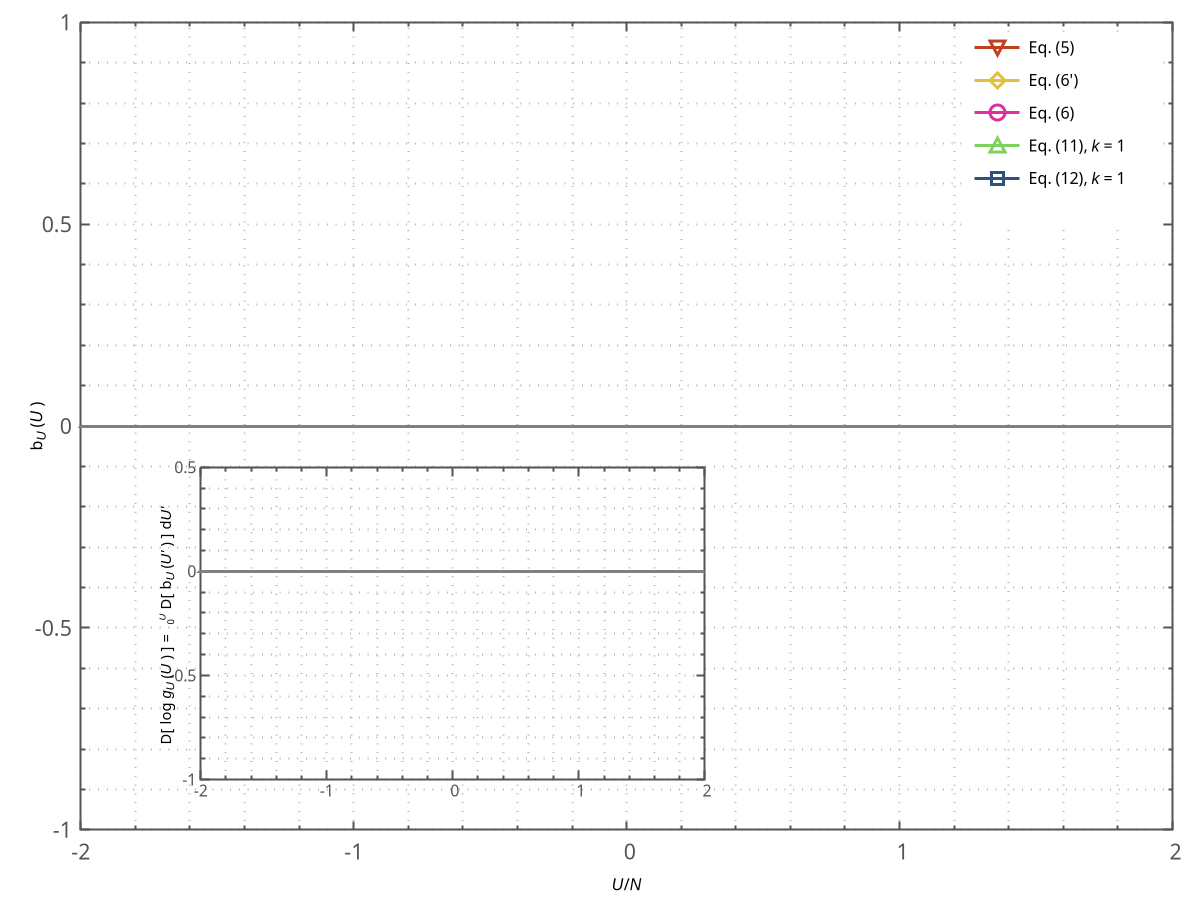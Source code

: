 #!/usr/bin/env gnuplot
unset multiplot
reset
set terminal postscript enhanced font 'Arial, 18'
set output "isent.ps"
set multiplot


# system size
N=1024
N16=256

set size 1.0, 1.0
set origin 0.0, 0.0

# Line style for axes
set style line 80 lt 1
set style line 80 lt rgb "#555555" lw 2
set border 15 back linestyle 80  # Remove border on top and right.

# Line style for grid
set style line 81 lt 0 lw 2 # dotted
set style line 81 lt rgb "#a0a0a0" # light gray
set grid mxtics xtics mytics ytics back linestyle 81

set tics font ", 16"

set style line 1 lt rgb "#c04020" lw 3 pt 10  ps 2.5  # dark red
set style line 2 lt rgb "#e0c040" lw 3 pt 12  ps 2.5  # yellow to orange
set style line 3 lt rgb "#e030a0" lw 3 pt 6   ps 2.5  # bright magenta
set style line 4 lt rgb "#80d060" lw 3 pt 8   ps 2.5  # dark green
set style line 5 lt rgb "#305080" lw 3 pt 4   ps 2.  # navy blue
set style line 6 lt rgb "#30e0e0" lw 3 pt 14  ps 2.  # cyan

set style line 9 lt rgb "#000000" lw 2 pt 1   ps 2  # black line
set style line 8 lt rgb "#808080" lw 3 pt 1   ps 2  # gray line


set mxtics 5
set xtics 1.0 offset 0, 0.0
set xlabel "{/Arial-Italic U}/{/Arial-Italic N}" offset 0, 0.0

set mytics 5
set ytics 0.5  offset 0, 0.0
set ylabel "{/Symbol-Oblique b}_{/Arial-Italic U} ({/Arial-Italic U} )" offset 2.0, 0

set key right top Left reverse spacing 1.5

plot [-2:2][-1:1] 0 w l ls 8 not, \
  "profis32.dat" u ($1/N):10 w l ls 9 t "Reference", \
  ""             u ($1/N):3  w l ls 1 not, \
  ""             u ($1/N):3  every 32 w p ls 1 not, \
  -10                        w lp ls 1 t "Eq. (5)", \
  ""             u ($1/N):4  w l ls 2 not, \
  ""             u ($1/N):4  every 32 w p ls 2 not, \
  -10                        w lp ls 2 t "Eq. (6')", \
  ""             u ($1/N):5  w l ls 3 not, \
  ""             u ($1/N):5  every 32 w p ls 3 not, \
  -10                        w lp ls 3 t "Eq. (6)", \
  ""             u ($1/N):7  w l ls 4 not, \
  ""             u ($1/N):7  every 32 w p ls 4 not, \
  -10                        w lp ls 4 t "Eq. (11), {/Arial-Italic k} = 1", \
  ""             u ($1/N):9  w l ls 5 not, \
  ""             u ($1/N):9  every 32 w p ls 5 not, \
  -10                        w lp ls 5 t "Eq. (12), {/Arial-Italic k} = 1"

#  "profis16.dat" u ($1/N16):5  w l ls 6 not, \
#  ""             u ($1/N16):5  every 32 w p ls 6 not, \
#  -10                        w lp ls 6 t "Eq. (6), 16x16"

insetx0 = 0.1
insety0 = 0.085
insetw = 0.51
inseth = 0.42

set size insetw, inseth
set origin insetx0, insety0

# erase the background 
set object 1 rectangle from graph 0,0 to graph 1,1 behind fc rgb "#ffffff"
#set object 1 rectangle from screen insetx0,insety0 to screen insetx0+insetw,insety0+inseth behind fc rgb "#ffffff"

insetfont=", 12"
set mxtics 5
set xtics 1.0 offset 0, 0.5 font insetfont
unset xlabel 
# set xlabel "U/N" offset 0, 1.5 font insetfont

set mytics 5
set ytics 0.5  offset 0.5, 0.0  font insetfont
# {/Symbol \362} is the integral sign
# make it a subscript but with larger font
# &{i} is a thin space
set ylabel "{/=11 {/Symbol-Oblique D}[ log {/Arial-Italic g}_{/Arial-Italic U} ({/Arial-Italic U }) ] = &{i}_{/*2.0 {/Symbol-Oblique \362}}@_{/*0.8 &{i}0}^{/*.8 &{n}{/Arial-Italic U}} {/Symbol-Oblique D}[ {/Symbol-Oblique b}_{/Arial-Italic U} ({/Arial-Italic U'} ) ] d{/Arial-Italic U'} }" offset 3.0, 0 font insetfont
unset key

plot [-2:2][-1:0.5] 0 w l ls 8 not, \
  "profis32.dat" u ($1/N):11  w l ls 3 not, \
  ""             u ($1/N):11  every 32 w p ls 3 ps 1.2 not, \
  -10                         w lp ls 3 not, \
  ""             u ($1/N):13  w l ls 4 not, \
  ""             u ($1/N):13  every 32 w p ls 4 ps 1.5 not, \
  -10                         w lp ls 4 not, \
  ""             u ($1/N):15  w l ls 5 not, \
  ""             u ($1/N):15  every 32 w p ls 5 ps 1.2 not, \
  -10                         w lp ls 5 not
  
  
#  "profis16.dat" u ($1/N16):11  w l ls 6 not, \
#  ""             u ($1/N16):11  every 32 w p ls 6 not, \
#  -10                         w lp ls 6 not

unset multiplot
unset output
set terminal wxt
reset
